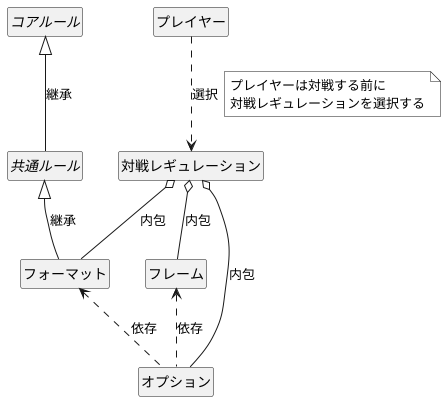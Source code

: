 @startuml

hide methods
hide circle
hide field

abstract class "コアルール" as core

abstract class "共通ルール" as common

class "対戦レギュレーション" as match_reg

class "フォーマット" as format

class "フレーム" as frame

class "オプション" as options

class "プレイヤー" as player

core <|-- common : 継承

common <|-- format : 継承

match_reg o-- format : 内包
match_reg o-- frame : 内包
match_reg o-- options : 内包

player ..> match_reg : 選択

note right on link #white
プレイヤーは対戦する前に
対戦レギュレーションを選択する
end note

format <.. options : 依存
frame <.. options : 依存

